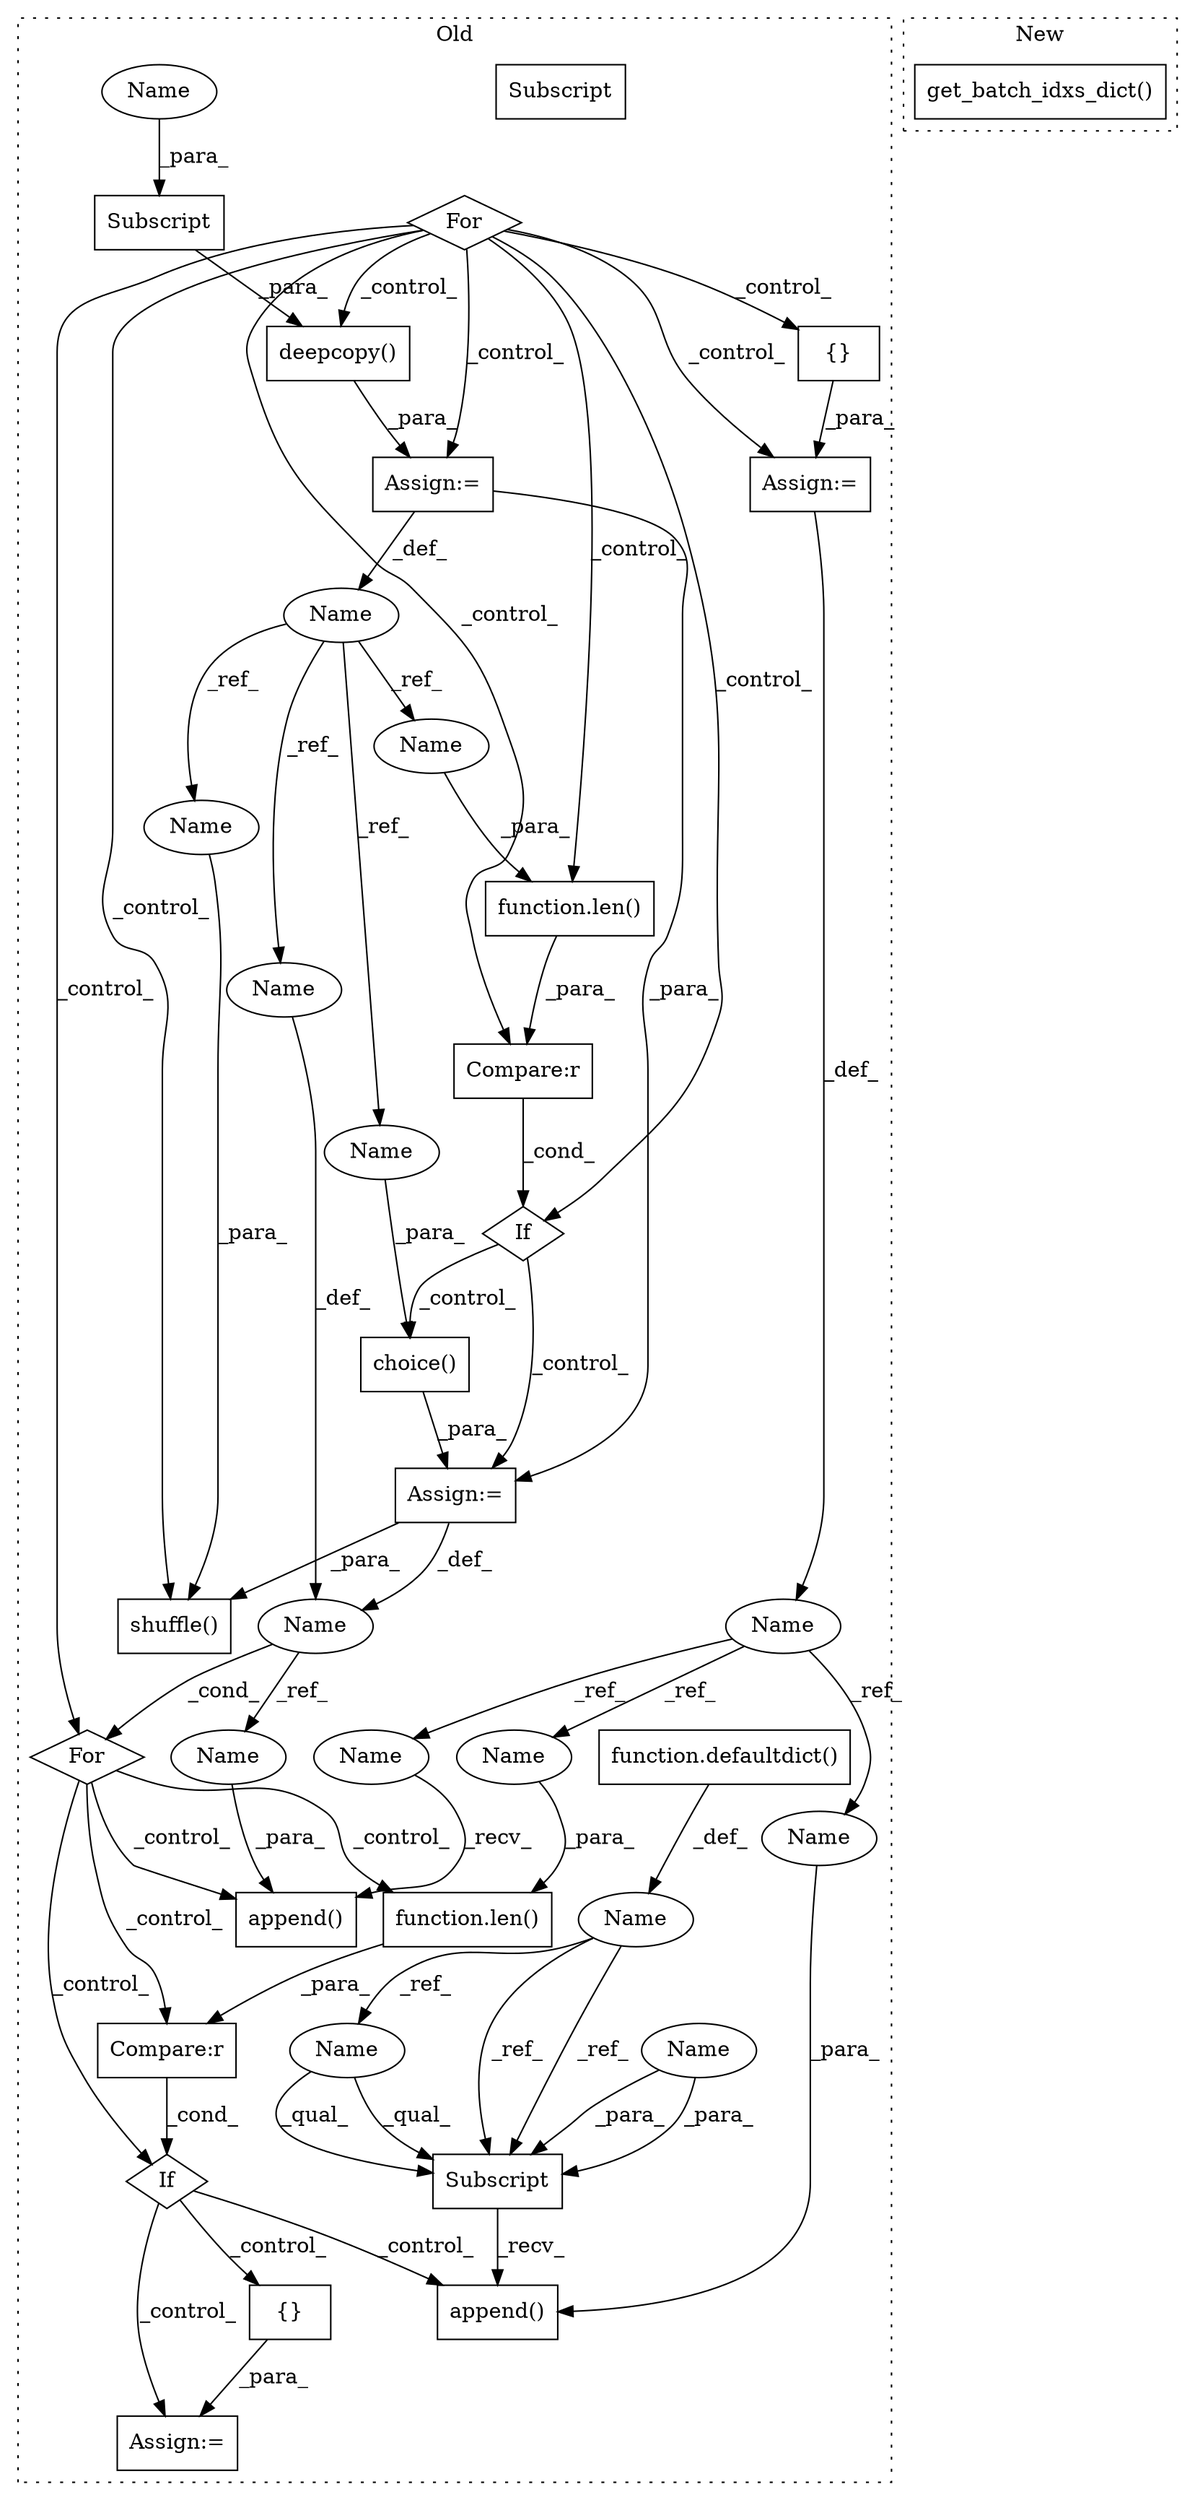 digraph G {
subgraph cluster0 {
1 [label="Subscript" a="63" s="1840,0" l="19,0" shape="box"];
3 [label="{}" a="59" s="2309,2309" l="2,1" shape="box"];
4 [label="If" a="96" s="2166" l="3" shape="diamond"];
5 [label="Compare:r" a="40" s="2169" l="37" shape="box"];
6 [label="If" a="96" s="1877" l="3" shape="diamond"];
7 [label="Compare:r" a="40" s="1880" l="30" shape="box"];
8 [label="{}" a="59" s="2067,2067" l="2,1" shape="box"];
9 [label="deepcopy()" a="75" s="1826,1859" l="14,1" shape="box"];
10 [label="shuffle()" a="75" s="2017,2036" l="15,1" shape="box"];
11 [label="Name" a="87" s="1819" l="4" shape="ellipse"];
12 [label="choice()" a="75" s="1939,1960" l="17,40" shape="box"];
13 [label="append()" a="75" s="2123,2144" l="18,1" shape="box"];
14 [label="Name" a="87" s="2054" l="10" shape="ellipse"];
15 [label="function.len()" a="75" s="2169,2183" l="4,1" shape="box"];
16 [label="append()" a="75" s="2232,2270" l="28,1" shape="box"];
17 [label="Name" a="87" s="1732" l="15" shape="ellipse"];
18 [label="Subscript" a="63" s="2232,0" l="20,0" shape="box"];
19 [label="function.defaultdict()" a="75" s="1750,1766" l="12,1" shape="box"];
20 [label="Name" a="87" s="2090" l="3" shape="ellipse"];
21 [label="For" a="107" s="2086,2101" l="4,22" shape="diamond"];
22 [label="Assign:=" a="68" s="1823" l="3" shape="box"];
23 [label="For" a="107" s="1781,1801" l="4,18" shape="diamond"];
24 [label="Assign:=" a="68" s="1936" l="3" shape="box"];
25 [label="Assign:=" a="68" s="2064" l="3" shape="box"];
26 [label="Assign:=" a="68" s="2306" l="3" shape="box"];
27 [label="function.len()" a="75" s="1880,1888" l="4,1" shape="box"];
28 [label="Name" a="87" s="2141" l="3" shape="ellipse"];
29 [label="Name" a="87" s="2248" l="3" shape="ellipse"];
30 [label="Name" a="87" s="1855" l="3" shape="ellipse"];
31 [label="Name" a="87" s="2232" l="15" shape="ellipse"];
32 [label="Subscript" a="63" s="2232,0" l="20,0" shape="box"];
33 [label="Name" a="87" s="2032" l="4" shape="ellipse"];
34 [label="Name" a="87" s="2097" l="4" shape="ellipse"];
35 [label="Name" a="87" s="1956" l="4" shape="ellipse"];
36 [label="Name" a="87" s="1884" l="4" shape="ellipse"];
37 [label="Name" a="87" s="2173" l="10" shape="ellipse"];
38 [label="Name" a="87" s="2260" l="10" shape="ellipse"];
39 [label="Name" a="87" s="2123" l="10" shape="ellipse"];
label = "Old";
style="dotted";
}
subgraph cluster1 {
2 [label="get_batch_idxs_dict()" a="75" s="2364" l="26" shape="box"];
label = "New";
style="dotted";
}
1 -> 9 [label="_para_"];
3 -> 26 [label="_para_"];
4 -> 3 [label="_control_"];
4 -> 26 [label="_control_"];
4 -> 16 [label="_control_"];
5 -> 4 [label="_cond_"];
6 -> 24 [label="_control_"];
6 -> 12 [label="_control_"];
7 -> 6 [label="_cond_"];
8 -> 25 [label="_para_"];
9 -> 22 [label="_para_"];
11 -> 34 [label="_ref_"];
11 -> 35 [label="_ref_"];
11 -> 36 [label="_ref_"];
11 -> 33 [label="_ref_"];
12 -> 24 [label="_para_"];
14 -> 37 [label="_ref_"];
14 -> 38 [label="_ref_"];
14 -> 39 [label="_ref_"];
15 -> 5 [label="_para_"];
17 -> 31 [label="_ref_"];
17 -> 32 [label="_ref_"];
17 -> 32 [label="_ref_"];
19 -> 17 [label="_def_"];
20 -> 21 [label="_cond_"];
20 -> 28 [label="_ref_"];
21 -> 4 [label="_control_"];
21 -> 5 [label="_control_"];
21 -> 15 [label="_control_"];
21 -> 13 [label="_control_"];
22 -> 11 [label="_def_"];
22 -> 24 [label="_para_"];
23 -> 6 [label="_control_"];
23 -> 8 [label="_control_"];
23 -> 10 [label="_control_"];
23 -> 25 [label="_control_"];
23 -> 7 [label="_control_"];
23 -> 9 [label="_control_"];
23 -> 21 [label="_control_"];
23 -> 27 [label="_control_"];
23 -> 22 [label="_control_"];
24 -> 20 [label="_def_"];
24 -> 10 [label="_para_"];
25 -> 14 [label="_def_"];
27 -> 7 [label="_para_"];
28 -> 13 [label="_para_"];
29 -> 32 [label="_para_"];
29 -> 32 [label="_para_"];
30 -> 1 [label="_para_"];
31 -> 32 [label="_qual_"];
31 -> 32 [label="_qual_"];
32 -> 16 [label="_recv_"];
33 -> 10 [label="_para_"];
34 -> 20 [label="_def_"];
35 -> 12 [label="_para_"];
36 -> 27 [label="_para_"];
37 -> 15 [label="_para_"];
38 -> 16 [label="_para_"];
39 -> 13 [label="_recv_"];
}